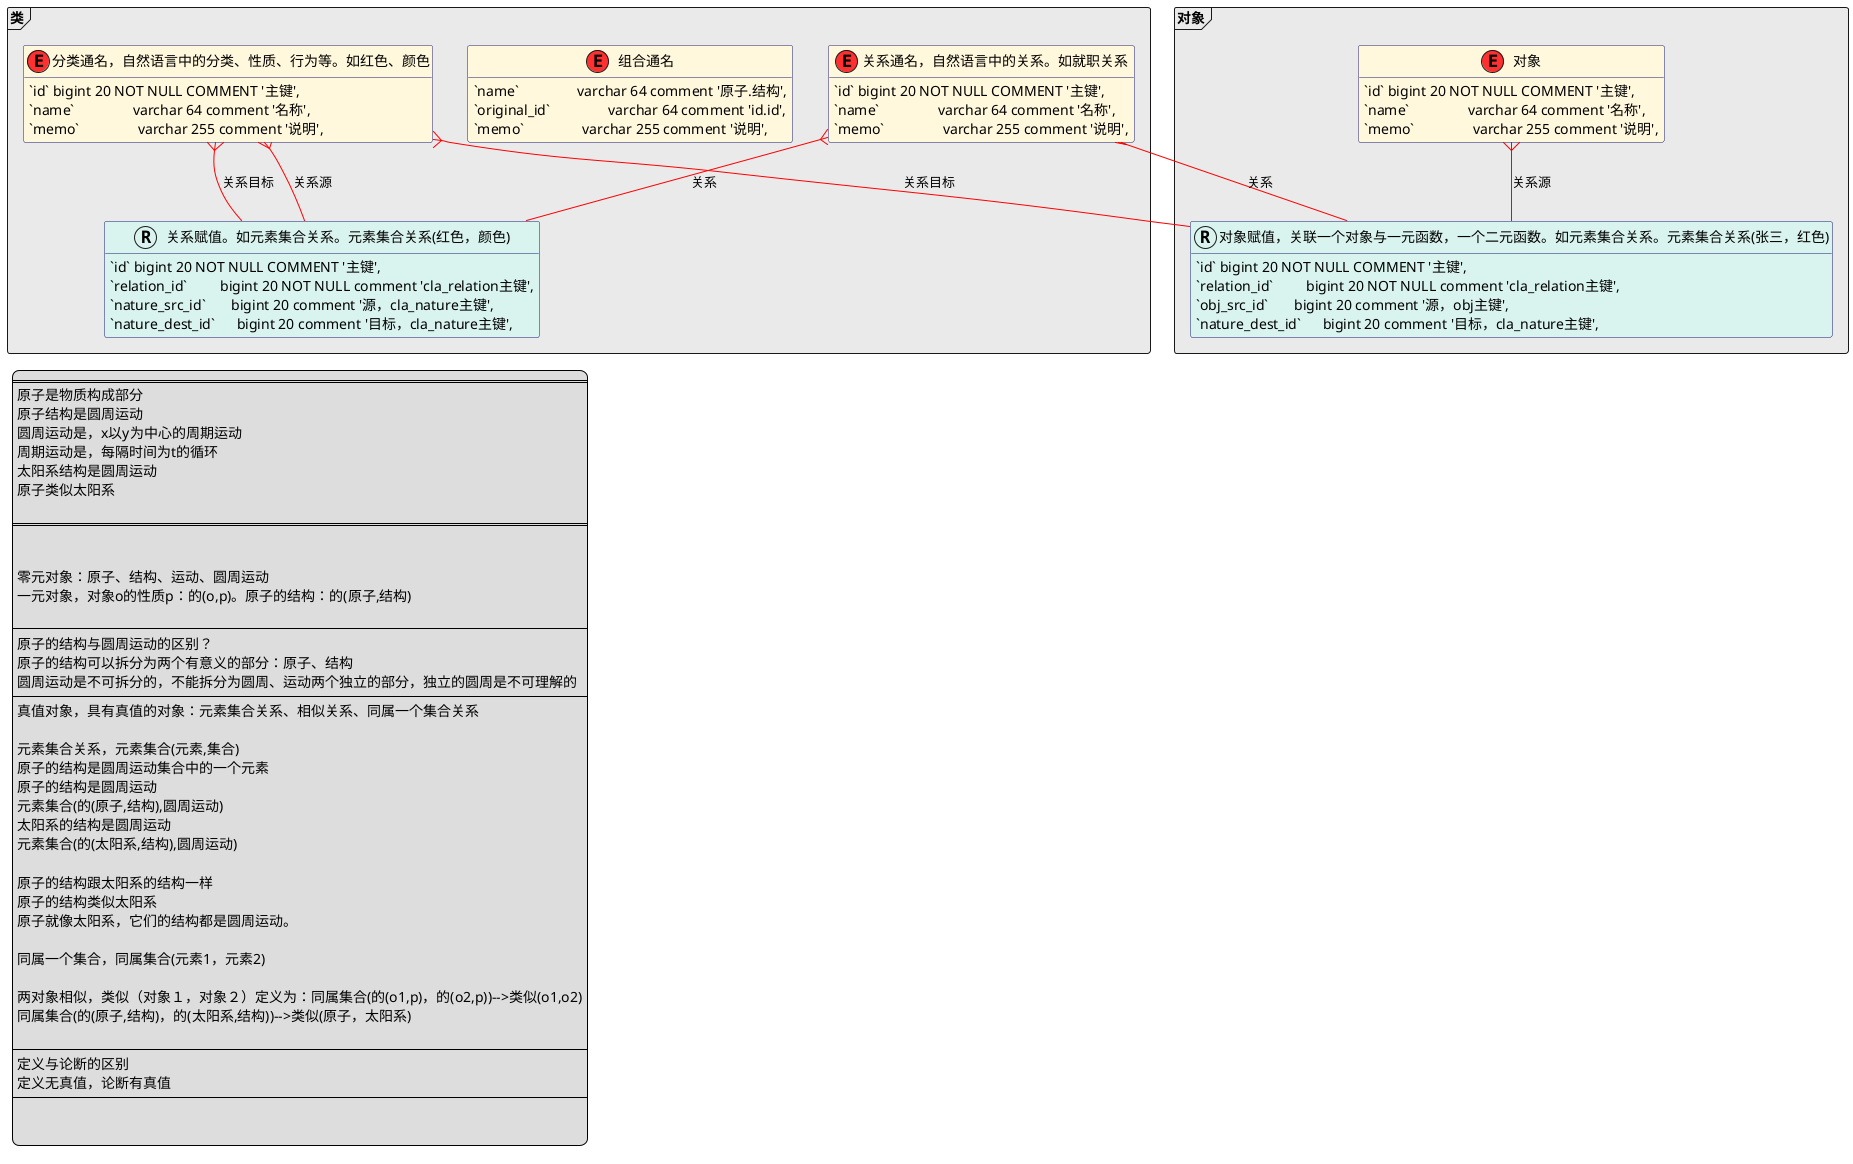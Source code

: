 @startuml

/'实体表'/
!define EntityTable(name,desc) class name as "desc" << (E,#FF3030) >>  #CORNSILK
/'子集表'/
!define SubsetTable(name,desc) class name as "desc" << (S,#FFDEAD) >>
/'关系表'/
!define RelationTable(name,desc) class name as "desc" << (R,#D9F4EF) >>  #D9F4EF
/'日志表'/
!define LogRecordTable(name,desc) class name as "desc" << (L,#8DB6CD) >>
/'验证表'/
!define CommonTable(name,desc) class name as "desc" << (C,#B5B5B5) >>



!define varchar(x) varchar x
!define tinyint(x) tinyint x
!define smallint(x) smallint x
!define mediumint(x) mediumint x
!define int(x) int x
!define bigint(x) bigint x
!define decimal(x,y) decimal x,y

hide methods
hide stereotypes

skinparam class {
    BackgroundColor white
    ArrowColor red
    BorderColor MidnightBlue
}



package 类 <<Frame>> #EAEAEA{

    EntityTable(signal_name, "分类通名，自然语言中的分类、性质、行为等。如红色、颜色"){
        `id` bigint(20) NOT NULL COMMENT '主键',
        `name`                varchar(64) comment '名称',
        `memo`                varchar(255) comment '说明',
        PRIMARY KEY (`id`)
    }

    EntityTable(compose_name, "组合通名"){
        `name`                varchar(64) comment '原子.结构',
        `original_id`                varchar(64) comment 'id.id',
        `memo`                varchar(255) comment '说明',
        PRIMARY KEY (`id`)
    }

    EntityTable(common_relation, "关系通名，自然语言中的关系。如就职关系"){
        `id` bigint(20) NOT NULL COMMENT '主键',
        `name`                varchar(64) comment '名称',
        `memo`                varchar(255) comment '说明',
        PRIMARY KEY (`id`)
    }

    RelationTable(relation_value, "关系赋值。如元素集合关系。元素集合关系(红色，颜色)"){
        `id` bigint(20) NOT NULL COMMENT '主键',
        `relation_id`         bigint(20) NOT NULL comment 'cla_relation主键',
        `nature_src_id`       bigint(20) comment '源，cla_nature主键',
        `nature_dest_id`      bigint(20) comment '目标，cla_nature主键',
        PRIMARY KEY (`id`)
    }

    signal_name }-- relation_value:关系源
    signal_name }-- relation_value:关系目标
    common_relation }-- relation_value:关系


}

package 对象 <<Frame>> #EAEAEA{

    EntityTable(obj, "对象"){
        `id` bigint(20) NOT NULL COMMENT '主键',
        `name`                varchar(64) comment '名称',
        `memo`                varchar(255) comment '说明',
        PRIMARY KEY (`id`)
    }

    RelationTable(obj_relation_value, "对象赋值，关联一个对象与一元函数，一个二元函数。如元素集合关系。元素集合关系(张三，红色)"){
        `id` bigint(20) NOT NULL COMMENT '主键',
        `relation_id`         bigint(20) NOT NULL comment 'cla_relation主键',
        `obj_src_id`       bigint(20) comment '源，obj主键',
        `nature_dest_id`      bigint(20) comment '目标，cla_nature主键',
        PRIMARY KEY (`id`)
    }

    obj }-- obj_relation_value:关系源
    signal_name }-- obj_relation_value:关系目标
    common_relation }-- obj_relation_value:关系


}

legend left
====
原子是物质构成部分
原子结构是圆周运动
圆周运动是，x以y为中心的周期运动
周期运动是，每隔时间为t的循环
太阳系结构是圆周运动
原子类似太阳系

====


零元对象：原子、结构、运动、圆周运动
一元对象，对象o的性质p：的(o,p)。原子的结构：的(原子,结构)

----
原子的结构与圆周运动的区别？
原子的结构可以拆分为两个有意义的部分：原子、结构
圆周运动是不可拆分的，不能拆分为圆周、运动两个独立的部分，独立的圆周是不可理解的
----
真值对象，具有真值的对象：元素集合关系、相似关系、同属一个集合关系

元素集合关系，元素集合(元素,集合)
原子的结构是圆周运动集合中的一个元素
原子的结构是圆周运动
元素集合(的(原子,结构),圆周运动)
太阳系的结构是圆周运动
元素集合(的(太阳系,结构),圆周运动)

原子的结构跟太阳系的结构一样
原子的结构类似太阳系
原子就像太阳系，它们的结构都是圆周运动。

同属一个集合，同属集合(元素1，元素2)

两对象相似，类似（对象１，对象２）定义为：同属集合(的(o1,p)，的(o2,p))-->类似(o1,o2)
同属集合(的(原子,结构)，的(太阳系,结构))-->类似(原子，太阳系)

----
定义与论断的区别
定义无真值，论断有真值
----


endlegend
@enduml


